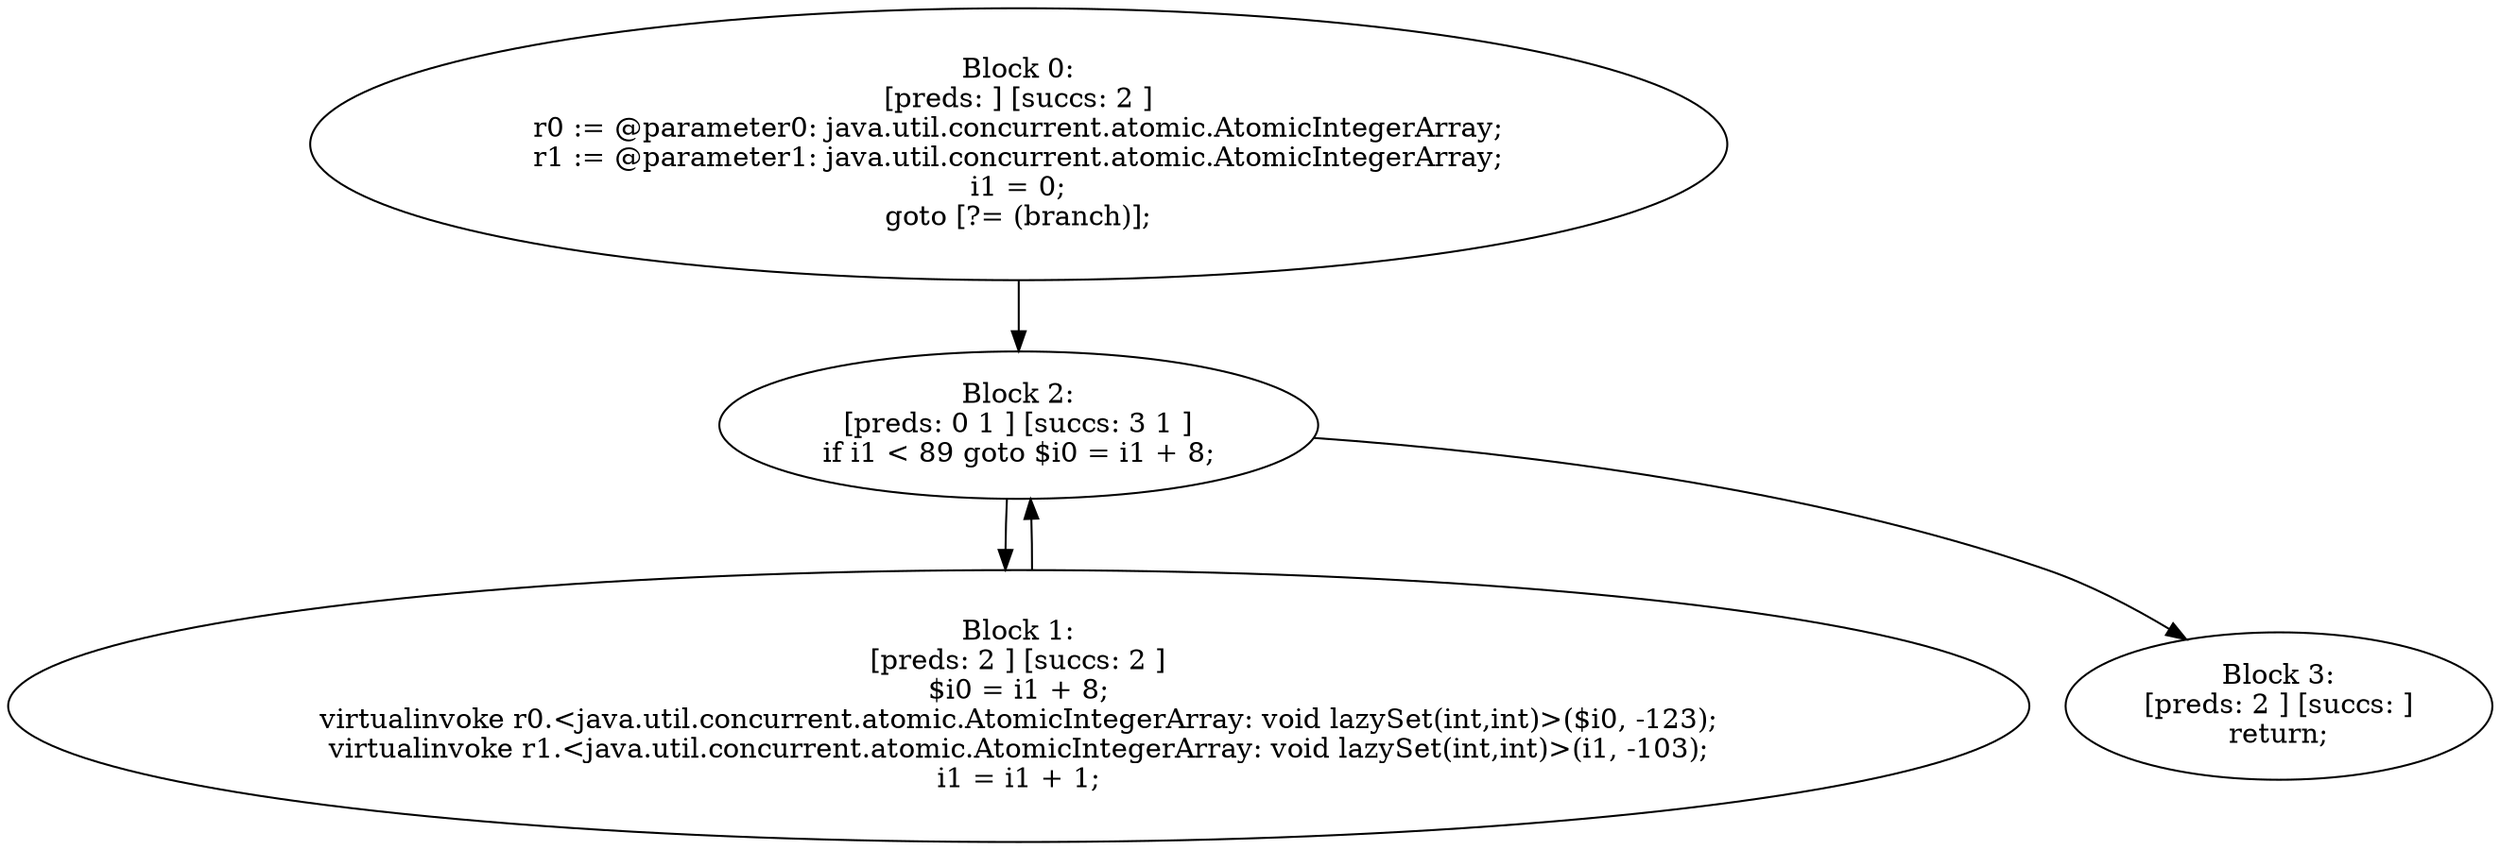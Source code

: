 digraph "unitGraph" {
    "Block 0:
[preds: ] [succs: 2 ]
r0 := @parameter0: java.util.concurrent.atomic.AtomicIntegerArray;
r1 := @parameter1: java.util.concurrent.atomic.AtomicIntegerArray;
i1 = 0;
goto [?= (branch)];
"
    "Block 1:
[preds: 2 ] [succs: 2 ]
$i0 = i1 + 8;
virtualinvoke r0.<java.util.concurrent.atomic.AtomicIntegerArray: void lazySet(int,int)>($i0, -123);
virtualinvoke r1.<java.util.concurrent.atomic.AtomicIntegerArray: void lazySet(int,int)>(i1, -103);
i1 = i1 + 1;
"
    "Block 2:
[preds: 0 1 ] [succs: 3 1 ]
if i1 < 89 goto $i0 = i1 + 8;
"
    "Block 3:
[preds: 2 ] [succs: ]
return;
"
    "Block 0:
[preds: ] [succs: 2 ]
r0 := @parameter0: java.util.concurrent.atomic.AtomicIntegerArray;
r1 := @parameter1: java.util.concurrent.atomic.AtomicIntegerArray;
i1 = 0;
goto [?= (branch)];
"->"Block 2:
[preds: 0 1 ] [succs: 3 1 ]
if i1 < 89 goto $i0 = i1 + 8;
";
    "Block 1:
[preds: 2 ] [succs: 2 ]
$i0 = i1 + 8;
virtualinvoke r0.<java.util.concurrent.atomic.AtomicIntegerArray: void lazySet(int,int)>($i0, -123);
virtualinvoke r1.<java.util.concurrent.atomic.AtomicIntegerArray: void lazySet(int,int)>(i1, -103);
i1 = i1 + 1;
"->"Block 2:
[preds: 0 1 ] [succs: 3 1 ]
if i1 < 89 goto $i0 = i1 + 8;
";
    "Block 2:
[preds: 0 1 ] [succs: 3 1 ]
if i1 < 89 goto $i0 = i1 + 8;
"->"Block 3:
[preds: 2 ] [succs: ]
return;
";
    "Block 2:
[preds: 0 1 ] [succs: 3 1 ]
if i1 < 89 goto $i0 = i1 + 8;
"->"Block 1:
[preds: 2 ] [succs: 2 ]
$i0 = i1 + 8;
virtualinvoke r0.<java.util.concurrent.atomic.AtomicIntegerArray: void lazySet(int,int)>($i0, -123);
virtualinvoke r1.<java.util.concurrent.atomic.AtomicIntegerArray: void lazySet(int,int)>(i1, -103);
i1 = i1 + 1;
";
}
